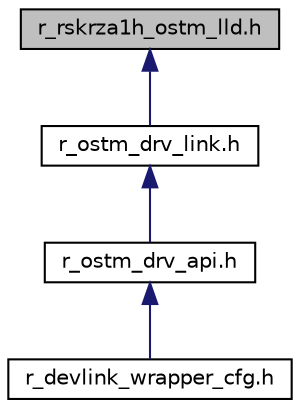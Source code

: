 digraph "r_rskrza1h_ostm_lld.h"
{
 // LATEX_PDF_SIZE
  edge [fontname="Helvetica",fontsize="10",labelfontname="Helvetica",labelfontsize="10"];
  node [fontname="Helvetica",fontsize="10",shape=record];
  Node1 [label="r_rskrza1h_ostm_lld.h",height=0.2,width=0.4,color="black", fillcolor="grey75", style="filled", fontcolor="black",tooltip=" "];
  Node1 -> Node2 [dir="back",color="midnightblue",fontsize="10",style="solid",fontname="Helvetica"];
  Node2 [label="r_ostm_drv_link.h",height=0.2,width=0.4,color="black", fillcolor="white", style="filled",URL="$da/def/r__ostm__drv__link_8h.html",tooltip=" "];
  Node2 -> Node3 [dir="back",color="midnightblue",fontsize="10",style="solid",fontname="Helvetica"];
  Node3 [label="r_ostm_drv_api.h",height=0.2,width=0.4,color="black", fillcolor="white", style="filled",URL="$df/d5a/r__ostm__drv__api_8h.html",tooltip=" "];
  Node3 -> Node4 [dir="back",color="midnightblue",fontsize="10",style="solid",fontname="Helvetica"];
  Node4 [label="r_devlink_wrapper_cfg.h",height=0.2,width=0.4,color="black", fillcolor="white", style="filled",URL="$de/dbe/r__devlink__wrapper__cfg_8h.html",tooltip=" "];
}
